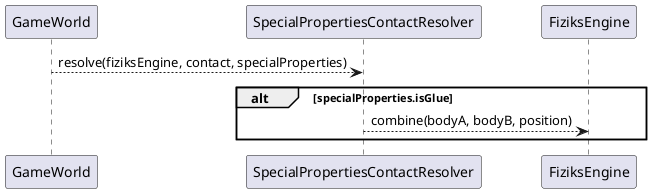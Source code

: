 @startuml
GameWorld --> SpecialPropertiesContactResolver: resolve(fiziksEngine, contact, specialProperties)
alt specialProperties.isGlue
SpecialPropertiesContactResolver --> FiziksEngine: combine(bodyA, bodyB, position)
end
@enduml